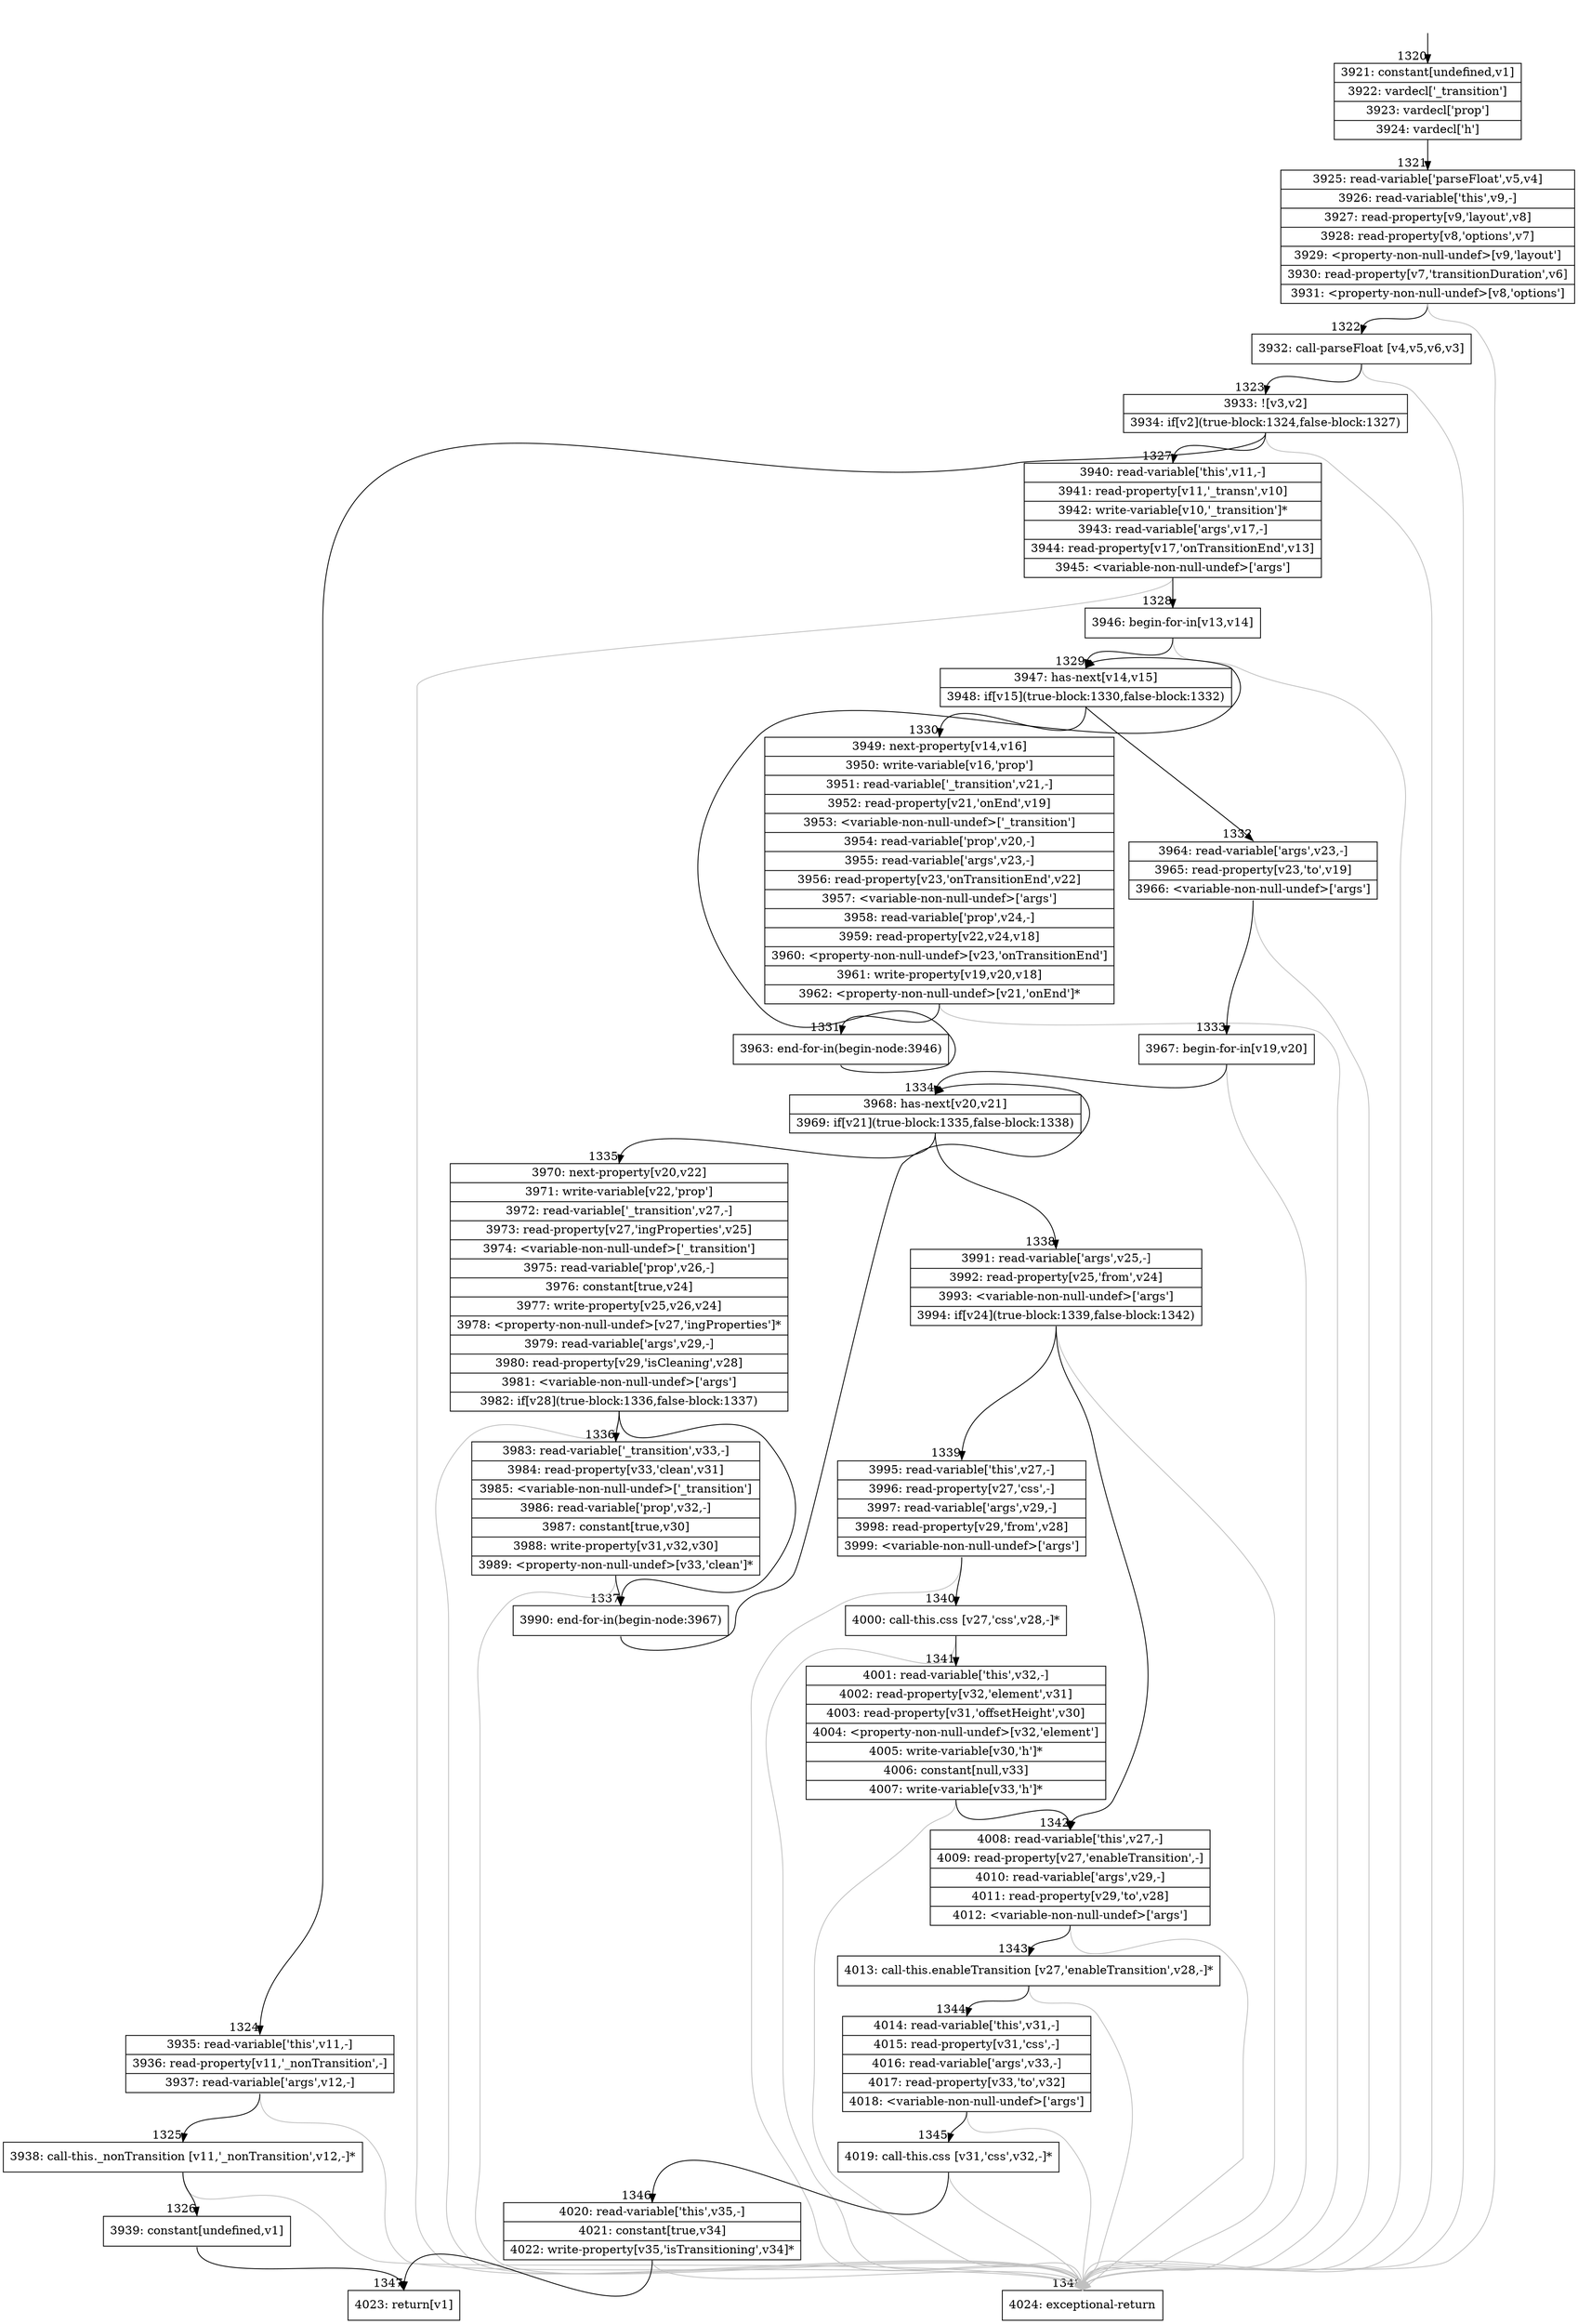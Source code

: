 digraph {
rankdir="TD"
BB_entry119[shape=none,label=""];
BB_entry119 -> BB1320 [tailport=s, headport=n, headlabel="    1320"]
BB1320 [shape=record label="{3921: constant[undefined,v1]|3922: vardecl['_transition']|3923: vardecl['prop']|3924: vardecl['h']}" ] 
BB1320 -> BB1321 [tailport=s, headport=n, headlabel="      1321"]
BB1321 [shape=record label="{3925: read-variable['parseFloat',v5,v4]|3926: read-variable['this',v9,-]|3927: read-property[v9,'layout',v8]|3928: read-property[v8,'options',v7]|3929: \<property-non-null-undef\>[v9,'layout']|3930: read-property[v7,'transitionDuration',v6]|3931: \<property-non-null-undef\>[v8,'options']}" ] 
BB1321 -> BB1322 [tailport=s, headport=n, headlabel="      1322"]
BB1321 -> BB1348 [tailport=s, headport=n, color=gray, headlabel="      1348"]
BB1322 [shape=record label="{3932: call-parseFloat [v4,v5,v6,v3]}" ] 
BB1322 -> BB1323 [tailport=s, headport=n, headlabel="      1323"]
BB1322 -> BB1348 [tailport=s, headport=n, color=gray]
BB1323 [shape=record label="{3933: ![v3,v2]|3934: if[v2](true-block:1324,false-block:1327)}" ] 
BB1323 -> BB1324 [tailport=s, headport=n, headlabel="      1324"]
BB1323 -> BB1327 [tailport=s, headport=n, headlabel="      1327"]
BB1323 -> BB1348 [tailport=s, headport=n, color=gray]
BB1324 [shape=record label="{3935: read-variable['this',v11,-]|3936: read-property[v11,'_nonTransition',-]|3937: read-variable['args',v12,-]}" ] 
BB1324 -> BB1325 [tailport=s, headport=n, headlabel="      1325"]
BB1324 -> BB1348 [tailport=s, headport=n, color=gray]
BB1325 [shape=record label="{3938: call-this._nonTransition [v11,'_nonTransition',v12,-]*}" ] 
BB1325 -> BB1326 [tailport=s, headport=n, headlabel="      1326"]
BB1325 -> BB1348 [tailport=s, headport=n, color=gray]
BB1326 [shape=record label="{3939: constant[undefined,v1]}" ] 
BB1326 -> BB1347 [tailport=s, headport=n, headlabel="      1347"]
BB1327 [shape=record label="{3940: read-variable['this',v11,-]|3941: read-property[v11,'_transn',v10]|3942: write-variable[v10,'_transition']*|3943: read-variable['args',v17,-]|3944: read-property[v17,'onTransitionEnd',v13]|3945: \<variable-non-null-undef\>['args']}" ] 
BB1327 -> BB1328 [tailport=s, headport=n, headlabel="      1328"]
BB1327 -> BB1348 [tailport=s, headport=n, color=gray]
BB1328 [shape=record label="{3946: begin-for-in[v13,v14]}" ] 
BB1328 -> BB1329 [tailport=s, headport=n, headlabel="      1329"]
BB1328 -> BB1348 [tailport=s, headport=n, color=gray]
BB1329 [shape=record label="{3947: has-next[v14,v15]|3948: if[v15](true-block:1330,false-block:1332)}" ] 
BB1329 -> BB1330 [tailport=s, headport=n, headlabel="      1330"]
BB1329 -> BB1332 [tailport=s, headport=n, headlabel="      1332"]
BB1330 [shape=record label="{3949: next-property[v14,v16]|3950: write-variable[v16,'prop']|3951: read-variable['_transition',v21,-]|3952: read-property[v21,'onEnd',v19]|3953: \<variable-non-null-undef\>['_transition']|3954: read-variable['prop',v20,-]|3955: read-variable['args',v23,-]|3956: read-property[v23,'onTransitionEnd',v22]|3957: \<variable-non-null-undef\>['args']|3958: read-variable['prop',v24,-]|3959: read-property[v22,v24,v18]|3960: \<property-non-null-undef\>[v23,'onTransitionEnd']|3961: write-property[v19,v20,v18]|3962: \<property-non-null-undef\>[v21,'onEnd']*}" ] 
BB1330 -> BB1331 [tailport=s, headport=n, headlabel="      1331"]
BB1330 -> BB1348 [tailport=s, headport=n, color=gray]
BB1331 [shape=record label="{3963: end-for-in(begin-node:3946)}" ] 
BB1331 -> BB1329 [tailport=s, headport=n]
BB1332 [shape=record label="{3964: read-variable['args',v23,-]|3965: read-property[v23,'to',v19]|3966: \<variable-non-null-undef\>['args']}" ] 
BB1332 -> BB1333 [tailport=s, headport=n, headlabel="      1333"]
BB1332 -> BB1348 [tailport=s, headport=n, color=gray]
BB1333 [shape=record label="{3967: begin-for-in[v19,v20]}" ] 
BB1333 -> BB1334 [tailport=s, headport=n, headlabel="      1334"]
BB1333 -> BB1348 [tailport=s, headport=n, color=gray]
BB1334 [shape=record label="{3968: has-next[v20,v21]|3969: if[v21](true-block:1335,false-block:1338)}" ] 
BB1334 -> BB1335 [tailport=s, headport=n, headlabel="      1335"]
BB1334 -> BB1338 [tailport=s, headport=n, headlabel="      1338"]
BB1335 [shape=record label="{3970: next-property[v20,v22]|3971: write-variable[v22,'prop']|3972: read-variable['_transition',v27,-]|3973: read-property[v27,'ingProperties',v25]|3974: \<variable-non-null-undef\>['_transition']|3975: read-variable['prop',v26,-]|3976: constant[true,v24]|3977: write-property[v25,v26,v24]|3978: \<property-non-null-undef\>[v27,'ingProperties']*|3979: read-variable['args',v29,-]|3980: read-property[v29,'isCleaning',v28]|3981: \<variable-non-null-undef\>['args']|3982: if[v28](true-block:1336,false-block:1337)}" ] 
BB1335 -> BB1336 [tailport=s, headport=n, headlabel="      1336"]
BB1335 -> BB1337 [tailport=s, headport=n, headlabel="      1337"]
BB1335 -> BB1348 [tailport=s, headport=n, color=gray]
BB1336 [shape=record label="{3983: read-variable['_transition',v33,-]|3984: read-property[v33,'clean',v31]|3985: \<variable-non-null-undef\>['_transition']|3986: read-variable['prop',v32,-]|3987: constant[true,v30]|3988: write-property[v31,v32,v30]|3989: \<property-non-null-undef\>[v33,'clean']*}" ] 
BB1336 -> BB1337 [tailport=s, headport=n]
BB1336 -> BB1348 [tailport=s, headport=n, color=gray]
BB1337 [shape=record label="{3990: end-for-in(begin-node:3967)}" ] 
BB1337 -> BB1334 [tailport=s, headport=n]
BB1338 [shape=record label="{3991: read-variable['args',v25,-]|3992: read-property[v25,'from',v24]|3993: \<variable-non-null-undef\>['args']|3994: if[v24](true-block:1339,false-block:1342)}" ] 
BB1338 -> BB1339 [tailport=s, headport=n, headlabel="      1339"]
BB1338 -> BB1342 [tailport=s, headport=n, headlabel="      1342"]
BB1338 -> BB1348 [tailport=s, headport=n, color=gray]
BB1339 [shape=record label="{3995: read-variable['this',v27,-]|3996: read-property[v27,'css',-]|3997: read-variable['args',v29,-]|3998: read-property[v29,'from',v28]|3999: \<variable-non-null-undef\>['args']}" ] 
BB1339 -> BB1340 [tailport=s, headport=n, headlabel="      1340"]
BB1339 -> BB1348 [tailport=s, headport=n, color=gray]
BB1340 [shape=record label="{4000: call-this.css [v27,'css',v28,-]*}" ] 
BB1340 -> BB1341 [tailport=s, headport=n, headlabel="      1341"]
BB1340 -> BB1348 [tailport=s, headport=n, color=gray]
BB1341 [shape=record label="{4001: read-variable['this',v32,-]|4002: read-property[v32,'element',v31]|4003: read-property[v31,'offsetHeight',v30]|4004: \<property-non-null-undef\>[v32,'element']|4005: write-variable[v30,'h']*|4006: constant[null,v33]|4007: write-variable[v33,'h']*}" ] 
BB1341 -> BB1342 [tailport=s, headport=n]
BB1341 -> BB1348 [tailport=s, headport=n, color=gray]
BB1342 [shape=record label="{4008: read-variable['this',v27,-]|4009: read-property[v27,'enableTransition',-]|4010: read-variable['args',v29,-]|4011: read-property[v29,'to',v28]|4012: \<variable-non-null-undef\>['args']}" ] 
BB1342 -> BB1343 [tailport=s, headport=n, headlabel="      1343"]
BB1342 -> BB1348 [tailport=s, headport=n, color=gray]
BB1343 [shape=record label="{4013: call-this.enableTransition [v27,'enableTransition',v28,-]*}" ] 
BB1343 -> BB1344 [tailport=s, headport=n, headlabel="      1344"]
BB1343 -> BB1348 [tailport=s, headport=n, color=gray]
BB1344 [shape=record label="{4014: read-variable['this',v31,-]|4015: read-property[v31,'css',-]|4016: read-variable['args',v33,-]|4017: read-property[v33,'to',v32]|4018: \<variable-non-null-undef\>['args']}" ] 
BB1344 -> BB1345 [tailport=s, headport=n, headlabel="      1345"]
BB1344 -> BB1348 [tailport=s, headport=n, color=gray]
BB1345 [shape=record label="{4019: call-this.css [v31,'css',v32,-]*}" ] 
BB1345 -> BB1346 [tailport=s, headport=n, headlabel="      1346"]
BB1345 -> BB1348 [tailport=s, headport=n, color=gray]
BB1346 [shape=record label="{4020: read-variable['this',v35,-]|4021: constant[true,v34]|4022: write-property[v35,'isTransitioning',v34]*}" ] 
BB1346 -> BB1347 [tailport=s, headport=n]
BB1346 -> BB1348 [tailport=s, headport=n, color=gray]
BB1347 [shape=record label="{4023: return[v1]}" ] 
BB1348 [shape=record label="{4024: exceptional-return}" ] 
//#$~ 1826
}
